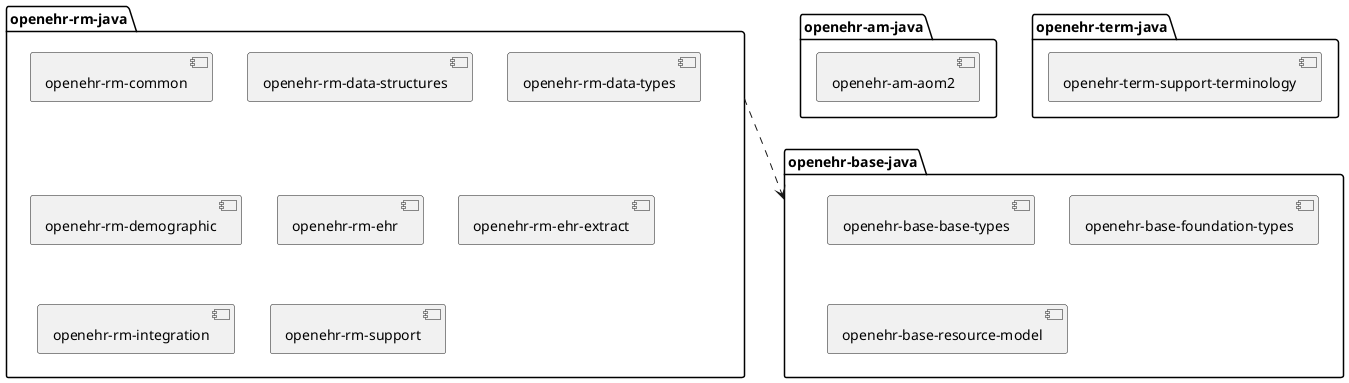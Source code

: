 @startuml undefined

package "openehr-am-java" as AM {
  component "openehr-am-aom2" as aom2
}

package "openehr-base-java" as BASE {
  component "openehr-base-base-types" as baseTypes
  component "openehr-base-foundation-types" as foundationTypes
  component "openehr-base-resource-model" as resourceModel
}

package "openehr-rm-java" as RM {
  component "openehr-rm-common" as common
  component "openehr-rm-data-structures" as dataStructures
  component "openehr-rm-data-types" as dataTypes
  component "openehr-rm-demographic" as demographic
  component "openehr-rm-ehr" as ehr
  component "openehr-rm-ehr-extract" as ehrExtract
  component "openehr-rm-integration" as integration
  component "openehr-rm-support" as support
}

package "openehr-term-java" as TERM {
  component "openehr-term-support-terminology" as supportTerminology
}

RM ..> BASE

@enduml
